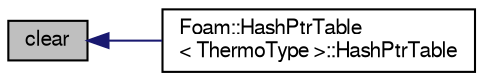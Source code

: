 digraph "clear"
{
  bgcolor="transparent";
  edge [fontname="FreeSans",fontsize="10",labelfontname="FreeSans",labelfontsize="10"];
  node [fontname="FreeSans",fontsize="10",shape=record];
  rankdir="LR";
  Node17 [label="clear",height=0.2,width=0.4,color="black", fillcolor="grey75", style="filled", fontcolor="black"];
  Node17 -> Node18 [dir="back",color="midnightblue",fontsize="10",style="solid",fontname="FreeSans"];
  Node18 [label="Foam::HashPtrTable\l\< ThermoType \>::HashPtrTable",height=0.2,width=0.4,color="black",URL="$a25686.html#a0bfa05dd78b6006931a7aceeb4eee62d",tooltip="Construct from dictionary using default dictionary constructor. "];
}
